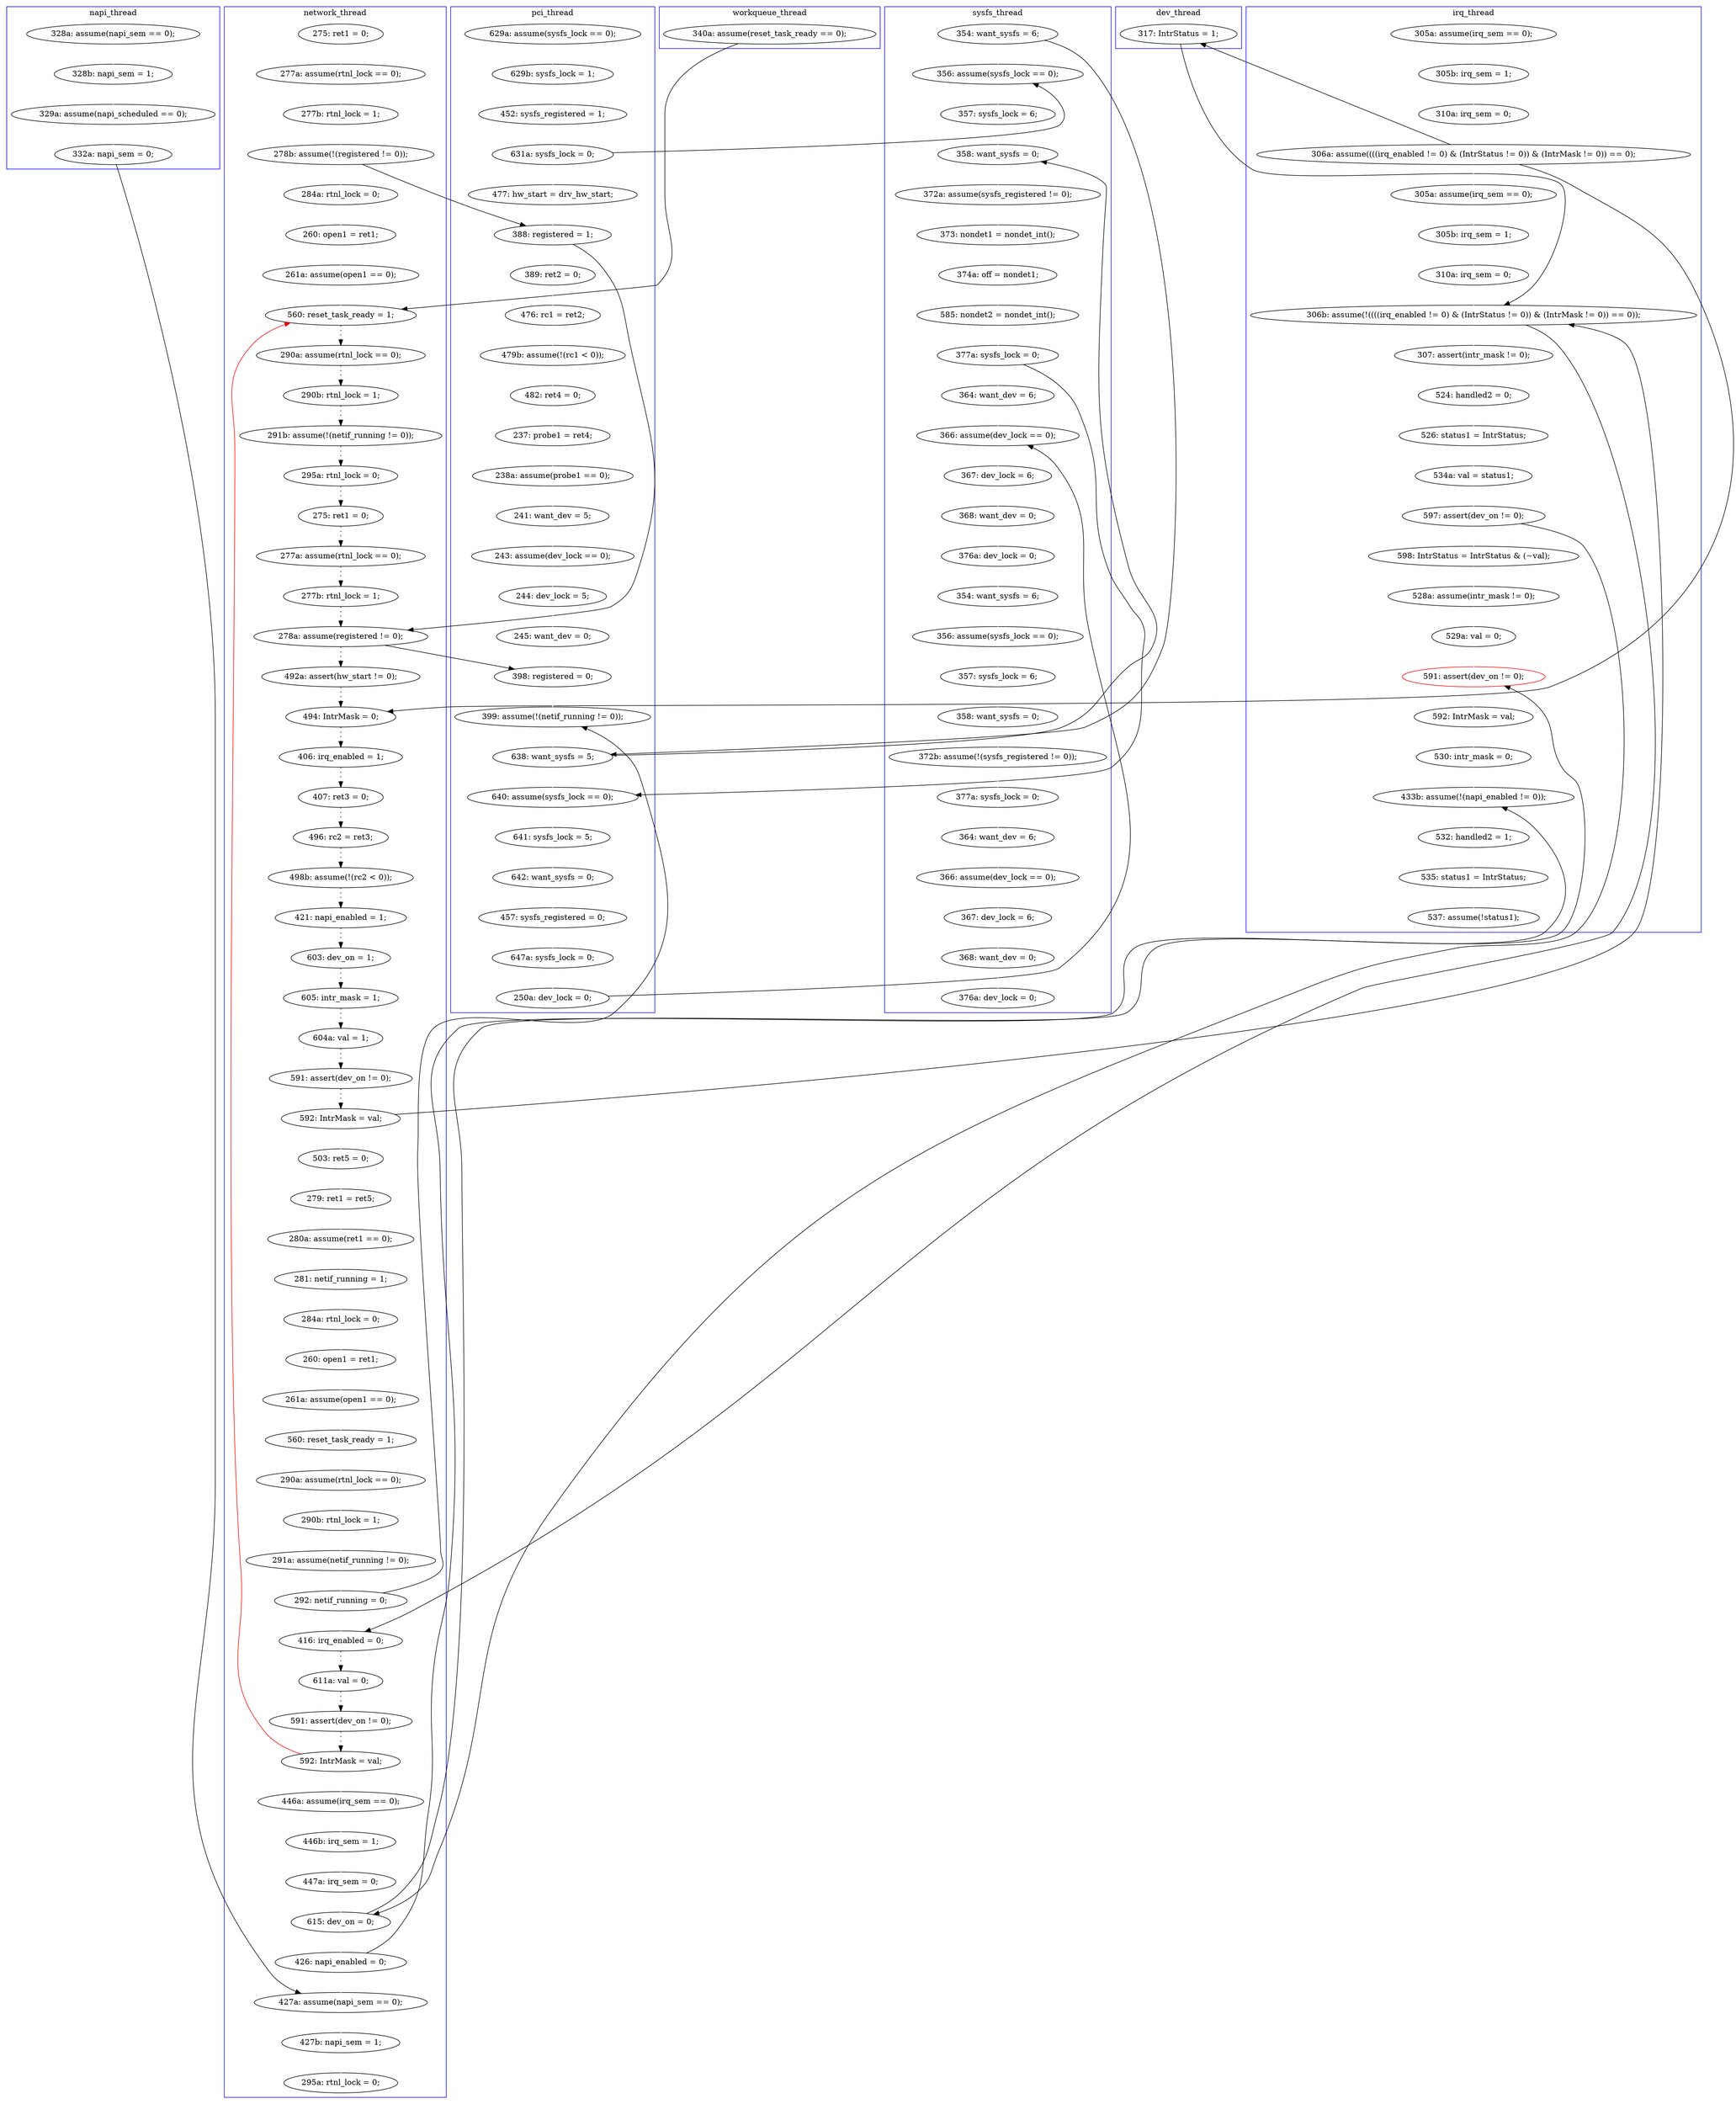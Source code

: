digraph Counterexample {
	214 -> 239 [color = white, style = solid]
	188 -> 190 [color = white, style = solid]
	157 -> 161 [color = white, style = solid]
	107 -> 109 [color = black, style = dotted]
	143 -> 265 [color = black, style = solid, constraint = false]
	243 -> 246 [color = white, style = solid]
	109 -> 114 [color = black, style = dotted]
	265 -> 266 [color = white, style = solid]
	218 -> 222 [color = white, style = solid]
	87 -> 92 [color = white, style = solid]
	228 -> 229 [color = white, style = solid]
	139 -> 141 [color = black, style = dotted]
	142 -> 190 [color = black, style = solid, constraint = false]
	317 -> 320 [color = white, style = solid]
	258 -> 259 [color = white, style = solid]
	134 -> 190 [color = black, style = solid, constraint = false]
	222 -> 223 [color = white, style = solid]
	210 -> 212 [color = white, style = solid]
	60 -> 61 [color = white, style = solid]
	199 -> 206 [color = white, style = solid]
	73 -> 74 [color = black, style = dotted]
	79 -> 80 [color = white, style = solid]
	53 -> 54 [color = white, style = solid]
	274 -> 275 [color = white, style = solid]
	259 -> 269 [color = white, style = solid]
	129 -> 137 [color = black, style = dotted]
	123 -> 126 [color = black, style = dotted]
	231 -> 232 [color = white, style = solid]
	152 -> 153 [color = white, style = solid]
	98 -> 170 [color = white, style = solid]
	37 -> 69 [color = black, style = solid, constraint = false]
	161 -> 165 [color = white, style = solid]
	34 -> 35 [color = white, style = solid]
	186 -> 187 [color = white, style = solid]
	76 -> 99 [color = black, style = dotted]
	39 -> 92 [color = black, style = solid, constraint = false]
	138 -> 139 [color = black, style = dotted]
	105 -> 106 [color = black, style = dotted]
	223 -> 248 [color = white, style = solid]
	218 -> 69 [color = red, style = solid, constraint = false]
	85 -> 87 [color = white, style = solid]
	217 -> 218 [color = black, style = dotted]
	69 -> 73 [color = black, style = dotted]
	225 -> 226 [color = black, style = solid, constraint = false]
	141 -> 142 [color = black, style = dotted]
	74 -> 76 [color = black, style = dotted]
	252 -> 262 [color = white, style = solid]
	255 -> 257 [color = black, style = solid, constraint = false]
	122 -> 123 [color = black, style = dotted]
	191 -> 215 [color = black, style = dotted]
	292 -> 293 [color = white, style = solid]
	168 -> 169 [color = white, style = solid]
	305 -> 307 [color = white, style = solid]
	166 -> 168 [color = white, style = solid]
	106 -> 107 [color = black, style = dotted]
	242 -> 243 [color = white, style = solid]
	233 -> 236 [color = white, style = solid]
	165 -> 166 [color = white, style = solid]
	147 -> 148 [color = white, style = solid]
	236 -> 238 [color = white, style = solid]
	30 -> 34 [color = white, style = solid]
	316 -> 317 [color = white, style = solid]
	114 -> 116 [color = black, style = dotted]
	273 -> 274 [color = white, style = solid]
	137 -> 138 [color = black, style = dotted]
	85 -> 227 [color = black, style = solid, constraint = false]
	266 -> 277 [color = white, style = solid]
	61 -> 64 [color = white, style = solid]
	42 -> 43 [color = white, style = solid]
	180 -> 181 [color = white, style = solid]
	169 -> 191 [color = white, style = solid]
	80 -> 83 [color = white, style = solid]
	281 -> 291 [color = white, style = solid]
	257 -> 258 [color = white, style = solid]
	116 -> 121 [color = black, style = dotted]
	46 -> 134 [color = black, style = solid, constraint = false]
	215 -> 217 [color = black, style = dotted]
	121 -> 122 [color = black, style = dotted]
	249 -> 255 [color = white, style = solid]
	64 -> 69 [color = white, style = solid]
	151 -> 152 [color = white, style = solid]
	238 -> 241 [color = black, style = solid, constraint = false]
	262 -> 314 [color = black, style = solid, constraint = false]
	206 -> 210 [color = white, style = solid]
	310 -> 314 [color = white, style = solid]
	314 -> 316 [color = white, style = solid]
	109 -> 195 [color = black, style = solid, constraint = false]
	183 -> 195 [color = white, style = solid]
	46 -> 116 [color = black, style = solid, constraint = false]
	170 -> 173 [color = white, style = solid]
	246 -> 249 [color = white, style = solid]
	291 -> 292 [color = white, style = solid]
	181 -> 182 [color = white, style = solid]
	35 -> 39 [color = white, style = solid]
	169 -> 196 [color = black, style = solid, constraint = false]
	214 -> 252 [color = black, style = solid, constraint = false]
	195 -> 196 [color = white, style = solid]
	173 -> 180 [color = white, style = solid]
	293 -> 294 [color = white, style = solid]
	308 -> 310 [color = white, style = solid]
	148 -> 151 [color = white, style = solid]
	99 -> 105 [color = black, style = dotted]
	229 -> 231 [color = white, style = solid]
	272 -> 273 [color = white, style = solid]
	43 -> 44 [color = white, style = solid]
	93 -> 94 [color = white, style = solid]
	232 -> 233 [color = white, style = solid]
	269 -> 272 [color = white, style = solid]
	153 -> 154 [color = white, style = solid]
	83 -> 85 [color = white, style = solid]
	196 -> 226 [color = white, style = solid]
	307 -> 308 [color = white, style = solid]
	190 -> 199 [color = white, style = solid]
	154 -> 157 [color = white, style = solid]
	97 -> 98 [color = white, style = solid]
	225 -> 227 [color = white, style = solid]
	39 -> 60 [color = white, style = solid]
	304 -> 305 [color = white, style = solid]
	275 -> 281 [color = white, style = solid]
	240 -> 257 [color = white, style = solid]
	59 -> 143 [color = white, style = solid]
	226 -> 229 [color = black, style = solid, constraint = false]
	248 -> 252 [color = white, style = solid]
	46 -> 186 [color = white, style = solid]
	54 -> 59 [color = white, style = solid]
	190 -> 191 [color = black, style = solid, constraint = false]
	182 -> 183 [color = white, style = solid]
	238 -> 240 [color = white, style = solid]
	212 -> 214 [color = white, style = solid]
	241 -> 242 [color = white, style = solid]
	239 -> 304 [color = white, style = solid]
	44 -> 46 [color = white, style = solid]
	187 -> 188 [color = white, style = solid]
	252 -> 307 [color = black, style = solid, constraint = false]
	226 -> 241 [color = white, style = solid]
	94 -> 97 [color = white, style = solid]
	92 -> 109 [color = black, style = solid, constraint = false]
	262 -> 265 [color = white, style = solid]
	142 -> 147 [color = white, style = solid]
	294 -> 295 [color = white, style = solid]
	295 -> 296 [color = white, style = solid]
	227 -> 228 [color = white, style = solid]
	126 -> 129 [color = black, style = dotted]
	92 -> 93 [color = white, style = solid]
	subgraph cluster5 {
		label = workqueue_thread
		color = blue
		37  [label = "340a: assume(reset_task_ready == 0);"]
	}
	subgraph cluster4 {
		label = napi_thread
		color = blue
		143  [label = "332a: napi_sem = 0;"]
		53  [label = "328a: assume(napi_sem == 0);"]
		54  [label = "328b: napi_sem = 1;"]
		59  [label = "329a: assume(napi_scheduled == 0);"]
	}
	subgraph cluster7 {
		label = dev_thread
		color = blue
		134  [label = "317: IntrStatus = 1;"]
	}
	subgraph cluster1 {
		label = pci_thread
		color = blue
		98  [label = "482: ret4 = 0;"]
		183  [label = "245: want_dev = 0;"]
		79  [label = "629a: assume(sysfs_lock == 0);"]
		170  [label = "237: probe1 = ret4;"]
		87  [label = "477: hw_start = drv_hw_start;"]
		243  [label = "642: want_sysfs = 0;"]
		97  [label = "479b: assume(!(rc1 < 0));"]
		180  [label = "241: want_dev = 5;"]
		94  [label = "476: rc1 = ret2;"]
		241  [label = "640: assume(sysfs_lock == 0);"]
		83  [label = "452: sysfs_registered = 1;"]
		249  [label = "647a: sysfs_lock = 0;"]
		85  [label = "631a: sysfs_lock = 0;"]
		173  [label = "238a: assume(probe1 == 0);"]
		255  [label = "250a: dev_lock = 0;"]
		93  [label = "389: ret2 = 0;"]
		181  [label = "243: assume(dev_lock == 0);"]
		80  [label = "629b: sysfs_lock = 1;"]
		182  [label = "244: dev_lock = 5;"]
		246  [label = "457: sysfs_registered = 0;"]
		242  [label = "641: sysfs_lock = 5;"]
		195  [label = "398: registered = 0;"]
		92  [label = "388: registered = 1;"]
		196  [label = "399: assume(!(netif_running != 0));"]
		226  [label = "638: want_sysfs = 5;"]
	}
	subgraph cluster6 {
		label = sysfs_thread
		color = blue
		240  [label = "364: want_dev = 6;"]
		275  [label = "358: want_sysfs = 0;"]
		296  [label = "376a: dev_lock = 0;"]
		259  [label = "368: want_dev = 0;"]
		291  [label = "377a: sysfs_lock = 0;"]
		236  [label = "585: nondet2 = nondet_int();"]
		281  [label = "372b: assume(!(sysfs_registered != 0));"]
		273  [label = "356: assume(sysfs_lock == 0);"]
		294  [label = "367: dev_lock = 6;"]
		272  [label = "354: want_sysfs = 6;"]
		238  [label = "377a: sysfs_lock = 0;"]
		274  [label = "357: sysfs_lock = 6;"]
		292  [label = "364: want_dev = 6;"]
		293  [label = "366: assume(dev_lock == 0);"]
		227  [label = "356: assume(sysfs_lock == 0);"]
		229  [label = "358: want_sysfs = 0;"]
		225  [label = "354: want_sysfs = 6;"]
		295  [label = "368: want_dev = 0;"]
		232  [label = "373: nondet1 = nondet_int();"]
		233  [label = "374a: off = nondet1;"]
		258  [label = "367: dev_lock = 6;"]
		269  [label = "376a: dev_lock = 0;"]
		257  [label = "366: assume(dev_lock == 0);"]
		228  [label = "357: sysfs_lock = 6;"]
		231  [label = "372a: assume(sysfs_registered != 0);"]
	}
	subgraph cluster2 {
		label = network_thread
		color = blue
		137  [label = "603: dev_on = 1;"]
		217  [label = "591: assert(dev_on != 0);"]
		168  [label = "291a: assume(netif_running != 0);"]
		215  [label = "611a: val = 0;"]
		109  [label = "278a: assume(registered != 0);"]
		248  [label = "447a: irq_sem = 0;"]
		114  [label = "492a: assert(hw_start != 0);"]
		222  [label = "446a: assume(irq_sem == 0);"]
		122  [label = "407: ret3 = 0;"]
		138  [label = "605: intr_mask = 1;"]
		169  [label = "292: netif_running = 0;"]
		60  [label = "284a: rtnl_lock = 0;"]
		154  [label = "260: open1 = ret1;"]
		35  [label = "277b: rtnl_lock = 1;"]
		151  [label = "280a: assume(ret1 == 0);"]
		223  [label = "446b: irq_sem = 1;"]
		166  [label = "290b: rtnl_lock = 1;"]
		218  [label = "592: IntrMask = val;"]
		99  [label = "295a: rtnl_lock = 0;"]
		126  [label = "498b: assume(!(rc2 < 0));"]
		61  [label = "260: open1 = ret1;"]
		107  [label = "277b: rtnl_lock = 1;"]
		39  [label = "278b: assume(!(registered != 0));"]
		157  [label = "261a: assume(open1 == 0);"]
		262  [label = "426: napi_enabled = 0;"]
		252  [label = "615: dev_on = 0;"]
		152  [label = "281: netif_running = 1;"]
		121  [label = "406: irq_enabled = 1;"]
		76  [label = "291b: assume(!(netif_running != 0));"]
		69  [label = "560: reset_task_ready = 1;"]
		64  [label = "261a: assume(open1 == 0);"]
		139  [label = "604a: val = 1;"]
		106  [label = "277a: assume(rtnl_lock == 0);"]
		123  [label = "496: rc2 = ret3;"]
		142  [label = "592: IntrMask = val;"]
		116  [label = "494: IntrMask = 0;"]
		34  [label = "277a: assume(rtnl_lock == 0);"]
		191  [label = "416: irq_enabled = 0;"]
		74  [label = "290b: rtnl_lock = 1;"]
		277  [label = "295a: rtnl_lock = 0;"]
		165  [label = "290a: assume(rtnl_lock == 0);"]
		73  [label = "290a: assume(rtnl_lock == 0);"]
		266  [label = "427b: napi_sem = 1;"]
		161  [label = "560: reset_task_ready = 1;"]
		153  [label = "284a: rtnl_lock = 0;"]
		265  [label = "427a: assume(napi_sem == 0);"]
		105  [label = "275: ret1 = 0;"]
		147  [label = "503: ret5 = 0;"]
		30  [label = "275: ret1 = 0;"]
		141  [label = "591: assert(dev_on != 0);"]
		148  [label = "279: ret1 = ret5;"]
		129  [label = "421: napi_enabled = 1;"]
	}
	subgraph cluster3 {
		label = irq_thread
		color = blue
		316  [label = "532: handled2 = 1;"]
		214  [label = "597: assert(dev_on != 0);"]
		304  [label = "528a: assume(intr_mask != 0);"]
		187  [label = "305b: irq_sem = 1;"]
		210  [label = "526: status1 = IntrStatus;"]
		239  [label = "598: IntrStatus = IntrStatus & (~val);"]
		46  [label = "306a: assume((((irq_enabled != 0) & (IntrStatus != 0)) & (IntrMask != 0)) == 0);"]
		188  [label = "310a: irq_sem = 0;"]
		206  [label = "524: handled2 = 0;"]
		212  [label = "534a: val = status1;"]
		199  [label = "307: assert(intr_mask != 0);"]
		305  [label = "529a: val = 0;"]
		307  [label = "591: assert(dev_on != 0);", color = red]
		310  [label = "530: intr_mask = 0;"]
		308  [label = "592: IntrMask = val;"]
		320  [label = "537: assume(!status1);"]
		43  [label = "305b: irq_sem = 1;"]
		186  [label = "305a: assume(irq_sem == 0);"]
		317  [label = "535: status1 = IntrStatus;"]
		190  [label = "306b: assume(!((((irq_enabled != 0) & (IntrStatus != 0)) & (IntrMask != 0)) == 0));"]
		42  [label = "305a: assume(irq_sem == 0);"]
		44  [label = "310a: irq_sem = 0;"]
		314  [label = "433b: assume(!(napi_enabled != 0));"]
	}
}